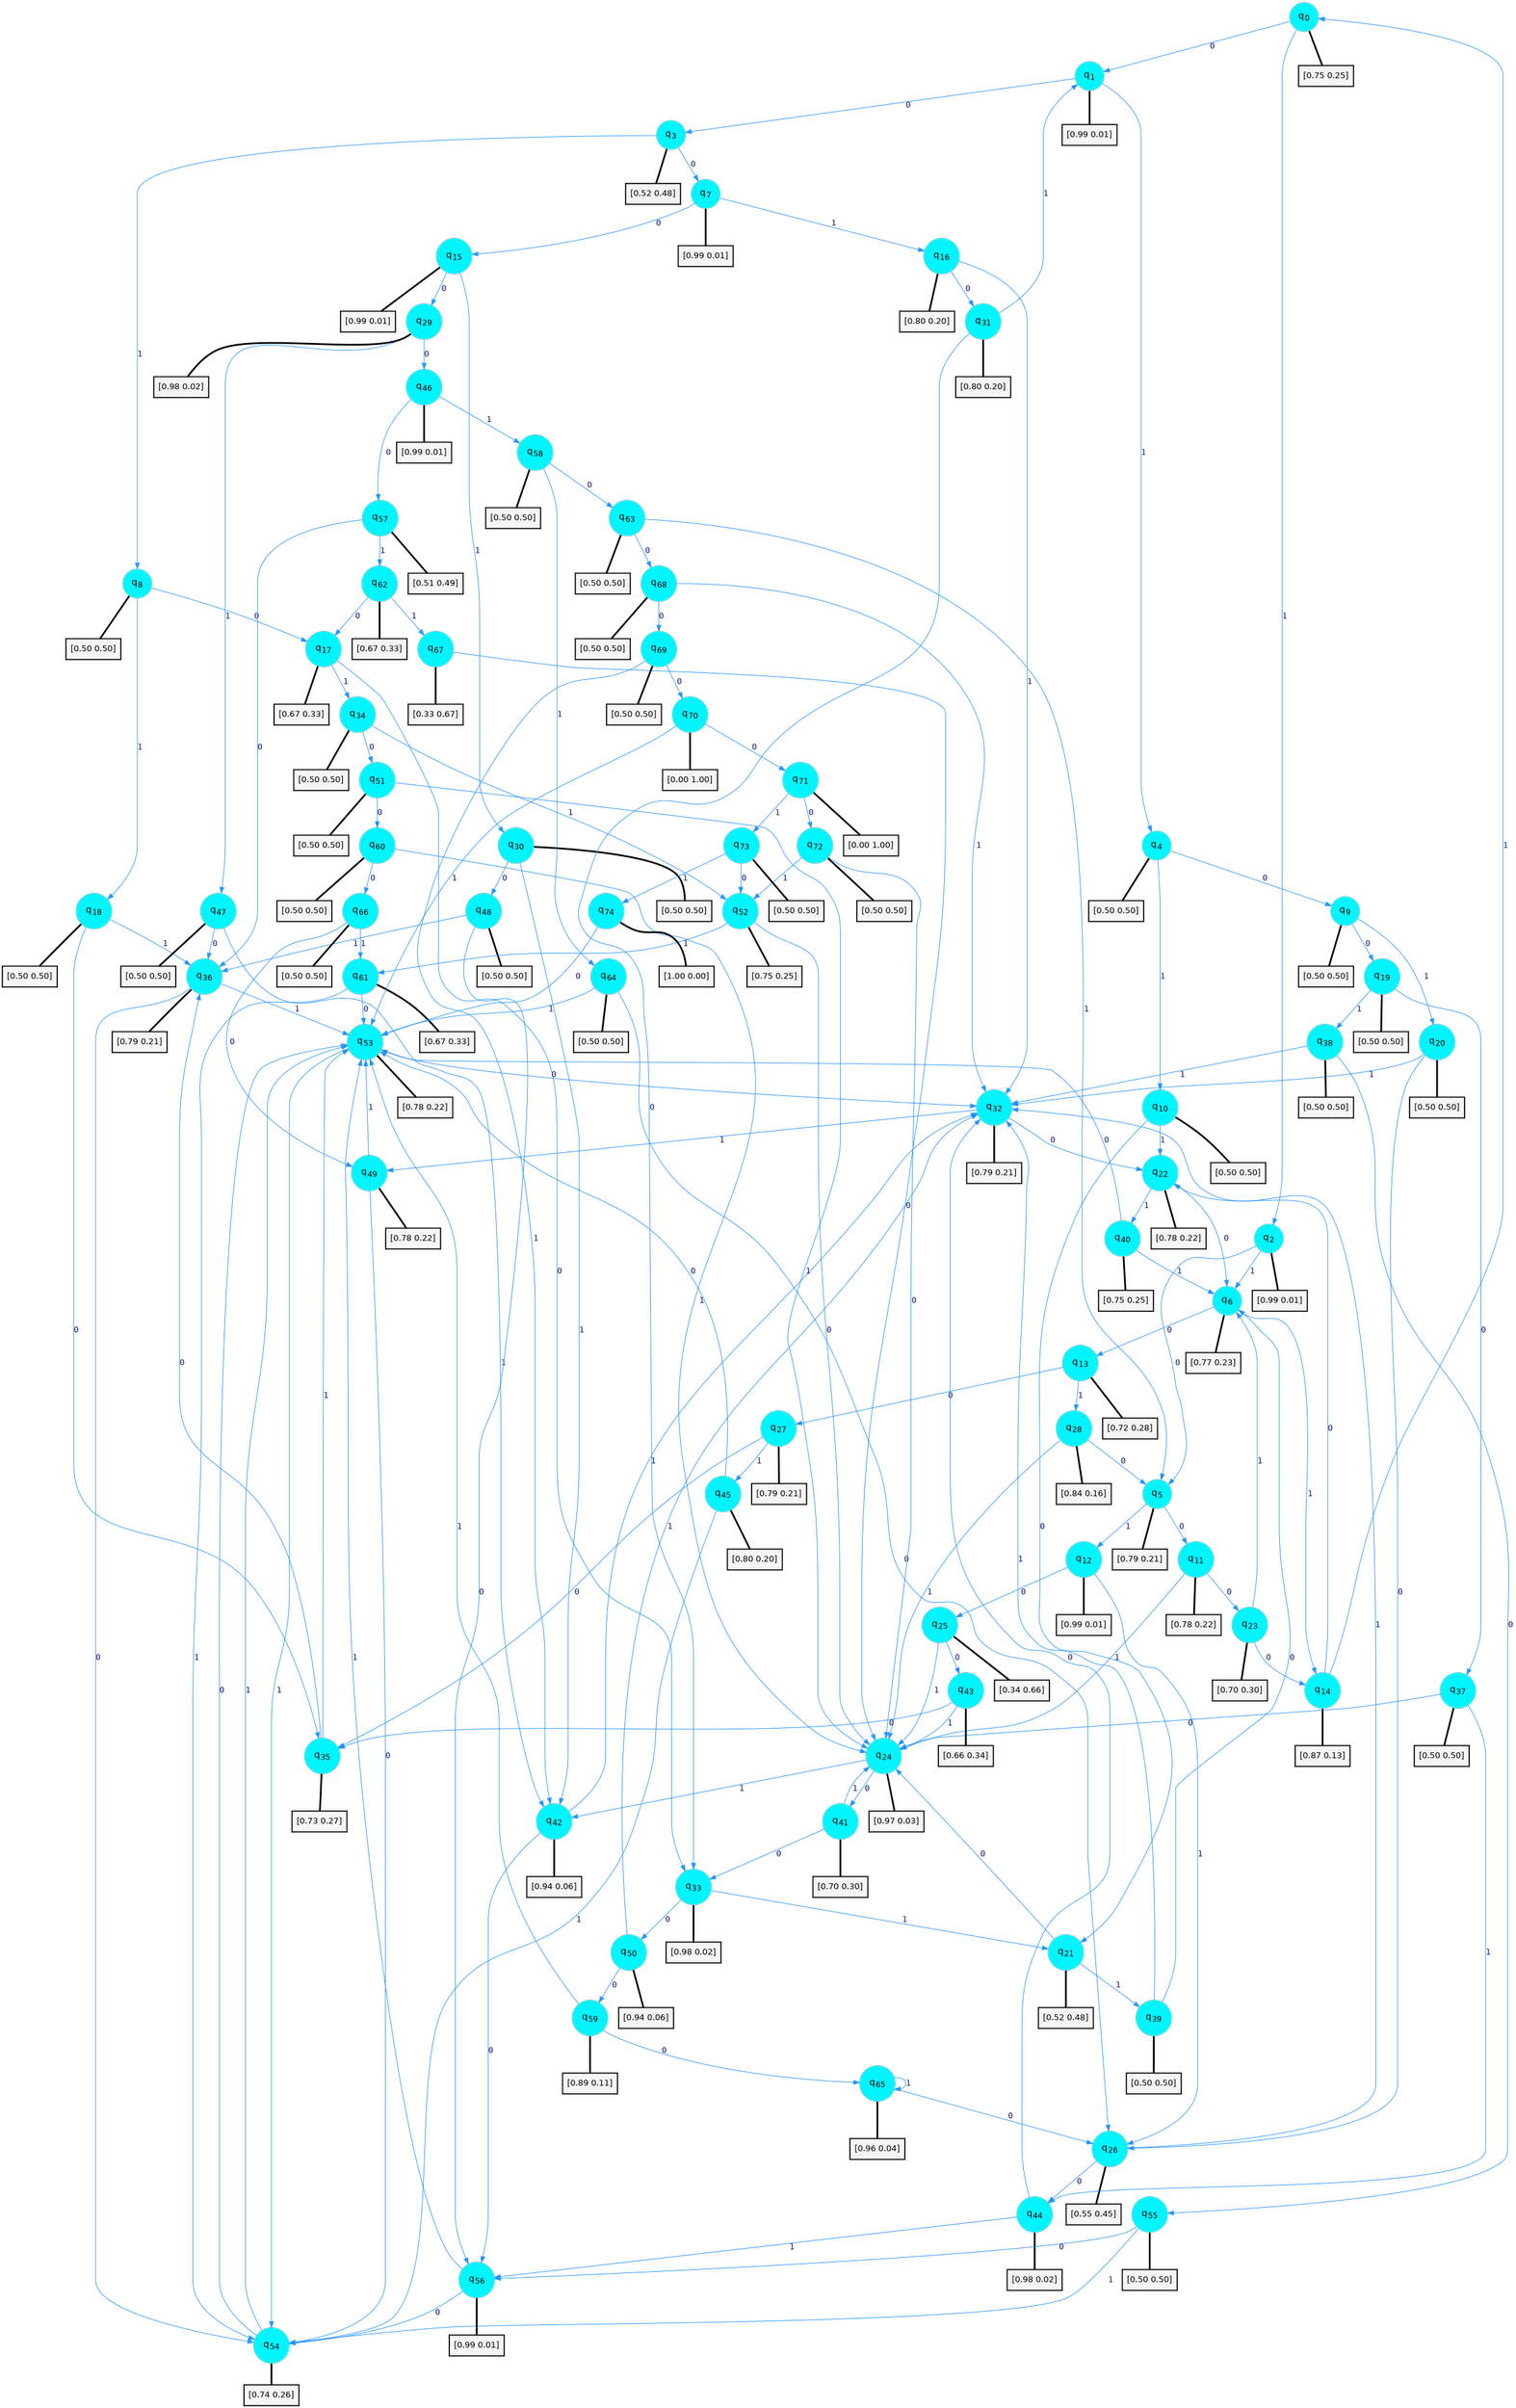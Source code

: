 digraph G {
graph [
bgcolor=transparent, dpi=300, rankdir=TD, size="40,25"];
node [
color=gray, fillcolor=turquoise1, fontcolor=black, fontname=Helvetica, fontsize=16, fontweight=bold, shape=circle, style=filled];
edge [
arrowsize=1, color=dodgerblue1, fontcolor=midnightblue, fontname=courier, fontweight=bold, penwidth=1, style=solid, weight=20];
0[label=<q<SUB>0</SUB>>];
1[label=<q<SUB>1</SUB>>];
2[label=<q<SUB>2</SUB>>];
3[label=<q<SUB>3</SUB>>];
4[label=<q<SUB>4</SUB>>];
5[label=<q<SUB>5</SUB>>];
6[label=<q<SUB>6</SUB>>];
7[label=<q<SUB>7</SUB>>];
8[label=<q<SUB>8</SUB>>];
9[label=<q<SUB>9</SUB>>];
10[label=<q<SUB>10</SUB>>];
11[label=<q<SUB>11</SUB>>];
12[label=<q<SUB>12</SUB>>];
13[label=<q<SUB>13</SUB>>];
14[label=<q<SUB>14</SUB>>];
15[label=<q<SUB>15</SUB>>];
16[label=<q<SUB>16</SUB>>];
17[label=<q<SUB>17</SUB>>];
18[label=<q<SUB>18</SUB>>];
19[label=<q<SUB>19</SUB>>];
20[label=<q<SUB>20</SUB>>];
21[label=<q<SUB>21</SUB>>];
22[label=<q<SUB>22</SUB>>];
23[label=<q<SUB>23</SUB>>];
24[label=<q<SUB>24</SUB>>];
25[label=<q<SUB>25</SUB>>];
26[label=<q<SUB>26</SUB>>];
27[label=<q<SUB>27</SUB>>];
28[label=<q<SUB>28</SUB>>];
29[label=<q<SUB>29</SUB>>];
30[label=<q<SUB>30</SUB>>];
31[label=<q<SUB>31</SUB>>];
32[label=<q<SUB>32</SUB>>];
33[label=<q<SUB>33</SUB>>];
34[label=<q<SUB>34</SUB>>];
35[label=<q<SUB>35</SUB>>];
36[label=<q<SUB>36</SUB>>];
37[label=<q<SUB>37</SUB>>];
38[label=<q<SUB>38</SUB>>];
39[label=<q<SUB>39</SUB>>];
40[label=<q<SUB>40</SUB>>];
41[label=<q<SUB>41</SUB>>];
42[label=<q<SUB>42</SUB>>];
43[label=<q<SUB>43</SUB>>];
44[label=<q<SUB>44</SUB>>];
45[label=<q<SUB>45</SUB>>];
46[label=<q<SUB>46</SUB>>];
47[label=<q<SUB>47</SUB>>];
48[label=<q<SUB>48</SUB>>];
49[label=<q<SUB>49</SUB>>];
50[label=<q<SUB>50</SUB>>];
51[label=<q<SUB>51</SUB>>];
52[label=<q<SUB>52</SUB>>];
53[label=<q<SUB>53</SUB>>];
54[label=<q<SUB>54</SUB>>];
55[label=<q<SUB>55</SUB>>];
56[label=<q<SUB>56</SUB>>];
57[label=<q<SUB>57</SUB>>];
58[label=<q<SUB>58</SUB>>];
59[label=<q<SUB>59</SUB>>];
60[label=<q<SUB>60</SUB>>];
61[label=<q<SUB>61</SUB>>];
62[label=<q<SUB>62</SUB>>];
63[label=<q<SUB>63</SUB>>];
64[label=<q<SUB>64</SUB>>];
65[label=<q<SUB>65</SUB>>];
66[label=<q<SUB>66</SUB>>];
67[label=<q<SUB>67</SUB>>];
68[label=<q<SUB>68</SUB>>];
69[label=<q<SUB>69</SUB>>];
70[label=<q<SUB>70</SUB>>];
71[label=<q<SUB>71</SUB>>];
72[label=<q<SUB>72</SUB>>];
73[label=<q<SUB>73</SUB>>];
74[label=<q<SUB>74</SUB>>];
75[label="[0.75 0.25]", shape=box,fontcolor=black, fontname=Helvetica, fontsize=14, penwidth=2, fillcolor=whitesmoke,color=black];
76[label="[0.99 0.01]", shape=box,fontcolor=black, fontname=Helvetica, fontsize=14, penwidth=2, fillcolor=whitesmoke,color=black];
77[label="[0.99 0.01]", shape=box,fontcolor=black, fontname=Helvetica, fontsize=14, penwidth=2, fillcolor=whitesmoke,color=black];
78[label="[0.52 0.48]", shape=box,fontcolor=black, fontname=Helvetica, fontsize=14, penwidth=2, fillcolor=whitesmoke,color=black];
79[label="[0.50 0.50]", shape=box,fontcolor=black, fontname=Helvetica, fontsize=14, penwidth=2, fillcolor=whitesmoke,color=black];
80[label="[0.79 0.21]", shape=box,fontcolor=black, fontname=Helvetica, fontsize=14, penwidth=2, fillcolor=whitesmoke,color=black];
81[label="[0.77 0.23]", shape=box,fontcolor=black, fontname=Helvetica, fontsize=14, penwidth=2, fillcolor=whitesmoke,color=black];
82[label="[0.99 0.01]", shape=box,fontcolor=black, fontname=Helvetica, fontsize=14, penwidth=2, fillcolor=whitesmoke,color=black];
83[label="[0.50 0.50]", shape=box,fontcolor=black, fontname=Helvetica, fontsize=14, penwidth=2, fillcolor=whitesmoke,color=black];
84[label="[0.50 0.50]", shape=box,fontcolor=black, fontname=Helvetica, fontsize=14, penwidth=2, fillcolor=whitesmoke,color=black];
85[label="[0.50 0.50]", shape=box,fontcolor=black, fontname=Helvetica, fontsize=14, penwidth=2, fillcolor=whitesmoke,color=black];
86[label="[0.78 0.22]", shape=box,fontcolor=black, fontname=Helvetica, fontsize=14, penwidth=2, fillcolor=whitesmoke,color=black];
87[label="[0.99 0.01]", shape=box,fontcolor=black, fontname=Helvetica, fontsize=14, penwidth=2, fillcolor=whitesmoke,color=black];
88[label="[0.72 0.28]", shape=box,fontcolor=black, fontname=Helvetica, fontsize=14, penwidth=2, fillcolor=whitesmoke,color=black];
89[label="[0.87 0.13]", shape=box,fontcolor=black, fontname=Helvetica, fontsize=14, penwidth=2, fillcolor=whitesmoke,color=black];
90[label="[0.99 0.01]", shape=box,fontcolor=black, fontname=Helvetica, fontsize=14, penwidth=2, fillcolor=whitesmoke,color=black];
91[label="[0.80 0.20]", shape=box,fontcolor=black, fontname=Helvetica, fontsize=14, penwidth=2, fillcolor=whitesmoke,color=black];
92[label="[0.67 0.33]", shape=box,fontcolor=black, fontname=Helvetica, fontsize=14, penwidth=2, fillcolor=whitesmoke,color=black];
93[label="[0.50 0.50]", shape=box,fontcolor=black, fontname=Helvetica, fontsize=14, penwidth=2, fillcolor=whitesmoke,color=black];
94[label="[0.50 0.50]", shape=box,fontcolor=black, fontname=Helvetica, fontsize=14, penwidth=2, fillcolor=whitesmoke,color=black];
95[label="[0.50 0.50]", shape=box,fontcolor=black, fontname=Helvetica, fontsize=14, penwidth=2, fillcolor=whitesmoke,color=black];
96[label="[0.52 0.48]", shape=box,fontcolor=black, fontname=Helvetica, fontsize=14, penwidth=2, fillcolor=whitesmoke,color=black];
97[label="[0.78 0.22]", shape=box,fontcolor=black, fontname=Helvetica, fontsize=14, penwidth=2, fillcolor=whitesmoke,color=black];
98[label="[0.70 0.30]", shape=box,fontcolor=black, fontname=Helvetica, fontsize=14, penwidth=2, fillcolor=whitesmoke,color=black];
99[label="[0.97 0.03]", shape=box,fontcolor=black, fontname=Helvetica, fontsize=14, penwidth=2, fillcolor=whitesmoke,color=black];
100[label="[0.34 0.66]", shape=box,fontcolor=black, fontname=Helvetica, fontsize=14, penwidth=2, fillcolor=whitesmoke,color=black];
101[label="[0.55 0.45]", shape=box,fontcolor=black, fontname=Helvetica, fontsize=14, penwidth=2, fillcolor=whitesmoke,color=black];
102[label="[0.79 0.21]", shape=box,fontcolor=black, fontname=Helvetica, fontsize=14, penwidth=2, fillcolor=whitesmoke,color=black];
103[label="[0.84 0.16]", shape=box,fontcolor=black, fontname=Helvetica, fontsize=14, penwidth=2, fillcolor=whitesmoke,color=black];
104[label="[0.98 0.02]", shape=box,fontcolor=black, fontname=Helvetica, fontsize=14, penwidth=2, fillcolor=whitesmoke,color=black];
105[label="[0.50 0.50]", shape=box,fontcolor=black, fontname=Helvetica, fontsize=14, penwidth=2, fillcolor=whitesmoke,color=black];
106[label="[0.80 0.20]", shape=box,fontcolor=black, fontname=Helvetica, fontsize=14, penwidth=2, fillcolor=whitesmoke,color=black];
107[label="[0.79 0.21]", shape=box,fontcolor=black, fontname=Helvetica, fontsize=14, penwidth=2, fillcolor=whitesmoke,color=black];
108[label="[0.98 0.02]", shape=box,fontcolor=black, fontname=Helvetica, fontsize=14, penwidth=2, fillcolor=whitesmoke,color=black];
109[label="[0.50 0.50]", shape=box,fontcolor=black, fontname=Helvetica, fontsize=14, penwidth=2, fillcolor=whitesmoke,color=black];
110[label="[0.73 0.27]", shape=box,fontcolor=black, fontname=Helvetica, fontsize=14, penwidth=2, fillcolor=whitesmoke,color=black];
111[label="[0.79 0.21]", shape=box,fontcolor=black, fontname=Helvetica, fontsize=14, penwidth=2, fillcolor=whitesmoke,color=black];
112[label="[0.50 0.50]", shape=box,fontcolor=black, fontname=Helvetica, fontsize=14, penwidth=2, fillcolor=whitesmoke,color=black];
113[label="[0.50 0.50]", shape=box,fontcolor=black, fontname=Helvetica, fontsize=14, penwidth=2, fillcolor=whitesmoke,color=black];
114[label="[0.50 0.50]", shape=box,fontcolor=black, fontname=Helvetica, fontsize=14, penwidth=2, fillcolor=whitesmoke,color=black];
115[label="[0.75 0.25]", shape=box,fontcolor=black, fontname=Helvetica, fontsize=14, penwidth=2, fillcolor=whitesmoke,color=black];
116[label="[0.70 0.30]", shape=box,fontcolor=black, fontname=Helvetica, fontsize=14, penwidth=2, fillcolor=whitesmoke,color=black];
117[label="[0.94 0.06]", shape=box,fontcolor=black, fontname=Helvetica, fontsize=14, penwidth=2, fillcolor=whitesmoke,color=black];
118[label="[0.66 0.34]", shape=box,fontcolor=black, fontname=Helvetica, fontsize=14, penwidth=2, fillcolor=whitesmoke,color=black];
119[label="[0.98 0.02]", shape=box,fontcolor=black, fontname=Helvetica, fontsize=14, penwidth=2, fillcolor=whitesmoke,color=black];
120[label="[0.80 0.20]", shape=box,fontcolor=black, fontname=Helvetica, fontsize=14, penwidth=2, fillcolor=whitesmoke,color=black];
121[label="[0.99 0.01]", shape=box,fontcolor=black, fontname=Helvetica, fontsize=14, penwidth=2, fillcolor=whitesmoke,color=black];
122[label="[0.50 0.50]", shape=box,fontcolor=black, fontname=Helvetica, fontsize=14, penwidth=2, fillcolor=whitesmoke,color=black];
123[label="[0.50 0.50]", shape=box,fontcolor=black, fontname=Helvetica, fontsize=14, penwidth=2, fillcolor=whitesmoke,color=black];
124[label="[0.78 0.22]", shape=box,fontcolor=black, fontname=Helvetica, fontsize=14, penwidth=2, fillcolor=whitesmoke,color=black];
125[label="[0.94 0.06]", shape=box,fontcolor=black, fontname=Helvetica, fontsize=14, penwidth=2, fillcolor=whitesmoke,color=black];
126[label="[0.50 0.50]", shape=box,fontcolor=black, fontname=Helvetica, fontsize=14, penwidth=2, fillcolor=whitesmoke,color=black];
127[label="[0.75 0.25]", shape=box,fontcolor=black, fontname=Helvetica, fontsize=14, penwidth=2, fillcolor=whitesmoke,color=black];
128[label="[0.78 0.22]", shape=box,fontcolor=black, fontname=Helvetica, fontsize=14, penwidth=2, fillcolor=whitesmoke,color=black];
129[label="[0.74 0.26]", shape=box,fontcolor=black, fontname=Helvetica, fontsize=14, penwidth=2, fillcolor=whitesmoke,color=black];
130[label="[0.50 0.50]", shape=box,fontcolor=black, fontname=Helvetica, fontsize=14, penwidth=2, fillcolor=whitesmoke,color=black];
131[label="[0.99 0.01]", shape=box,fontcolor=black, fontname=Helvetica, fontsize=14, penwidth=2, fillcolor=whitesmoke,color=black];
132[label="[0.51 0.49]", shape=box,fontcolor=black, fontname=Helvetica, fontsize=14, penwidth=2, fillcolor=whitesmoke,color=black];
133[label="[0.50 0.50]", shape=box,fontcolor=black, fontname=Helvetica, fontsize=14, penwidth=2, fillcolor=whitesmoke,color=black];
134[label="[0.89 0.11]", shape=box,fontcolor=black, fontname=Helvetica, fontsize=14, penwidth=2, fillcolor=whitesmoke,color=black];
135[label="[0.50 0.50]", shape=box,fontcolor=black, fontname=Helvetica, fontsize=14, penwidth=2, fillcolor=whitesmoke,color=black];
136[label="[0.67 0.33]", shape=box,fontcolor=black, fontname=Helvetica, fontsize=14, penwidth=2, fillcolor=whitesmoke,color=black];
137[label="[0.67 0.33]", shape=box,fontcolor=black, fontname=Helvetica, fontsize=14, penwidth=2, fillcolor=whitesmoke,color=black];
138[label="[0.50 0.50]", shape=box,fontcolor=black, fontname=Helvetica, fontsize=14, penwidth=2, fillcolor=whitesmoke,color=black];
139[label="[0.50 0.50]", shape=box,fontcolor=black, fontname=Helvetica, fontsize=14, penwidth=2, fillcolor=whitesmoke,color=black];
140[label="[0.96 0.04]", shape=box,fontcolor=black, fontname=Helvetica, fontsize=14, penwidth=2, fillcolor=whitesmoke,color=black];
141[label="[0.50 0.50]", shape=box,fontcolor=black, fontname=Helvetica, fontsize=14, penwidth=2, fillcolor=whitesmoke,color=black];
142[label="[0.33 0.67]", shape=box,fontcolor=black, fontname=Helvetica, fontsize=14, penwidth=2, fillcolor=whitesmoke,color=black];
143[label="[0.50 0.50]", shape=box,fontcolor=black, fontname=Helvetica, fontsize=14, penwidth=2, fillcolor=whitesmoke,color=black];
144[label="[0.50 0.50]", shape=box,fontcolor=black, fontname=Helvetica, fontsize=14, penwidth=2, fillcolor=whitesmoke,color=black];
145[label="[0.00 1.00]", shape=box,fontcolor=black, fontname=Helvetica, fontsize=14, penwidth=2, fillcolor=whitesmoke,color=black];
146[label="[0.00 1.00]", shape=box,fontcolor=black, fontname=Helvetica, fontsize=14, penwidth=2, fillcolor=whitesmoke,color=black];
147[label="[0.50 0.50]", shape=box,fontcolor=black, fontname=Helvetica, fontsize=14, penwidth=2, fillcolor=whitesmoke,color=black];
148[label="[0.50 0.50]", shape=box,fontcolor=black, fontname=Helvetica, fontsize=14, penwidth=2, fillcolor=whitesmoke,color=black];
149[label="[1.00 0.00]", shape=box,fontcolor=black, fontname=Helvetica, fontsize=14, penwidth=2, fillcolor=whitesmoke,color=black];
0->1 [label=0];
0->2 [label=1];
0->75 [arrowhead=none, penwidth=3,color=black];
1->3 [label=0];
1->4 [label=1];
1->76 [arrowhead=none, penwidth=3,color=black];
2->5 [label=0];
2->6 [label=1];
2->77 [arrowhead=none, penwidth=3,color=black];
3->7 [label=0];
3->8 [label=1];
3->78 [arrowhead=none, penwidth=3,color=black];
4->9 [label=0];
4->10 [label=1];
4->79 [arrowhead=none, penwidth=3,color=black];
5->11 [label=0];
5->12 [label=1];
5->80 [arrowhead=none, penwidth=3,color=black];
6->13 [label=0];
6->14 [label=1];
6->81 [arrowhead=none, penwidth=3,color=black];
7->15 [label=0];
7->16 [label=1];
7->82 [arrowhead=none, penwidth=3,color=black];
8->17 [label=0];
8->18 [label=1];
8->83 [arrowhead=none, penwidth=3,color=black];
9->19 [label=0];
9->20 [label=1];
9->84 [arrowhead=none, penwidth=3,color=black];
10->21 [label=0];
10->22 [label=1];
10->85 [arrowhead=none, penwidth=3,color=black];
11->23 [label=0];
11->24 [label=1];
11->86 [arrowhead=none, penwidth=3,color=black];
12->25 [label=0];
12->26 [label=1];
12->87 [arrowhead=none, penwidth=3,color=black];
13->27 [label=0];
13->28 [label=1];
13->88 [arrowhead=none, penwidth=3,color=black];
14->22 [label=0];
14->0 [label=1];
14->89 [arrowhead=none, penwidth=3,color=black];
15->29 [label=0];
15->30 [label=1];
15->90 [arrowhead=none, penwidth=3,color=black];
16->31 [label=0];
16->32 [label=1];
16->91 [arrowhead=none, penwidth=3,color=black];
17->33 [label=0];
17->34 [label=1];
17->92 [arrowhead=none, penwidth=3,color=black];
18->35 [label=0];
18->36 [label=1];
18->93 [arrowhead=none, penwidth=3,color=black];
19->37 [label=0];
19->38 [label=1];
19->94 [arrowhead=none, penwidth=3,color=black];
20->26 [label=0];
20->32 [label=1];
20->95 [arrowhead=none, penwidth=3,color=black];
21->24 [label=0];
21->39 [label=1];
21->96 [arrowhead=none, penwidth=3,color=black];
22->6 [label=0];
22->40 [label=1];
22->97 [arrowhead=none, penwidth=3,color=black];
23->14 [label=0];
23->6 [label=1];
23->98 [arrowhead=none, penwidth=3,color=black];
24->41 [label=0];
24->42 [label=1];
24->99 [arrowhead=none, penwidth=3,color=black];
25->43 [label=0];
25->24 [label=1];
25->100 [arrowhead=none, penwidth=3,color=black];
26->44 [label=0];
26->32 [label=1];
26->101 [arrowhead=none, penwidth=3,color=black];
27->35 [label=0];
27->45 [label=1];
27->102 [arrowhead=none, penwidth=3,color=black];
28->5 [label=0];
28->24 [label=1];
28->103 [arrowhead=none, penwidth=3,color=black];
29->46 [label=0];
29->47 [label=1];
29->104 [arrowhead=none, penwidth=3,color=black];
30->48 [label=0];
30->42 [label=1];
30->105 [arrowhead=none, penwidth=3,color=black];
31->33 [label=0];
31->1 [label=1];
31->106 [arrowhead=none, penwidth=3,color=black];
32->22 [label=0];
32->49 [label=1];
32->107 [arrowhead=none, penwidth=3,color=black];
33->50 [label=0];
33->21 [label=1];
33->108 [arrowhead=none, penwidth=3,color=black];
34->51 [label=0];
34->52 [label=1];
34->109 [arrowhead=none, penwidth=3,color=black];
35->36 [label=0];
35->53 [label=1];
35->110 [arrowhead=none, penwidth=3,color=black];
36->54 [label=0];
36->53 [label=1];
36->111 [arrowhead=none, penwidth=3,color=black];
37->24 [label=0];
37->44 [label=1];
37->112 [arrowhead=none, penwidth=3,color=black];
38->55 [label=0];
38->32 [label=1];
38->113 [arrowhead=none, penwidth=3,color=black];
39->6 [label=0];
39->32 [label=1];
39->114 [arrowhead=none, penwidth=3,color=black];
40->53 [label=0];
40->6 [label=1];
40->115 [arrowhead=none, penwidth=3,color=black];
41->33 [label=0];
41->24 [label=1];
41->116 [arrowhead=none, penwidth=3,color=black];
42->56 [label=0];
42->32 [label=1];
42->117 [arrowhead=none, penwidth=3,color=black];
43->35 [label=0];
43->24 [label=1];
43->118 [arrowhead=none, penwidth=3,color=black];
44->32 [label=0];
44->56 [label=1];
44->119 [arrowhead=none, penwidth=3,color=black];
45->53 [label=0];
45->54 [label=1];
45->120 [arrowhead=none, penwidth=3,color=black];
46->57 [label=0];
46->58 [label=1];
46->121 [arrowhead=none, penwidth=3,color=black];
47->36 [label=0];
47->42 [label=1];
47->122 [arrowhead=none, penwidth=3,color=black];
48->56 [label=0];
48->36 [label=1];
48->123 [arrowhead=none, penwidth=3,color=black];
49->54 [label=0];
49->53 [label=1];
49->124 [arrowhead=none, penwidth=3,color=black];
50->59 [label=0];
50->32 [label=1];
50->125 [arrowhead=none, penwidth=3,color=black];
51->60 [label=0];
51->24 [label=1];
51->126 [arrowhead=none, penwidth=3,color=black];
52->24 [label=0];
52->61 [label=1];
52->127 [arrowhead=none, penwidth=3,color=black];
53->32 [label=0];
53->54 [label=1];
53->128 [arrowhead=none, penwidth=3,color=black];
54->53 [label=0];
54->53 [label=1];
54->129 [arrowhead=none, penwidth=3,color=black];
55->56 [label=0];
55->54 [label=1];
55->130 [arrowhead=none, penwidth=3,color=black];
56->54 [label=0];
56->53 [label=1];
56->131 [arrowhead=none, penwidth=3,color=black];
57->36 [label=0];
57->62 [label=1];
57->132 [arrowhead=none, penwidth=3,color=black];
58->63 [label=0];
58->64 [label=1];
58->133 [arrowhead=none, penwidth=3,color=black];
59->65 [label=0];
59->53 [label=1];
59->134 [arrowhead=none, penwidth=3,color=black];
60->66 [label=0];
60->24 [label=1];
60->135 [arrowhead=none, penwidth=3,color=black];
61->53 [label=0];
61->54 [label=1];
61->136 [arrowhead=none, penwidth=3,color=black];
62->17 [label=0];
62->67 [label=1];
62->137 [arrowhead=none, penwidth=3,color=black];
63->68 [label=0];
63->5 [label=1];
63->138 [arrowhead=none, penwidth=3,color=black];
64->26 [label=0];
64->53 [label=1];
64->139 [arrowhead=none, penwidth=3,color=black];
65->26 [label=0];
65->65 [label=1];
65->140 [arrowhead=none, penwidth=3,color=black];
66->49 [label=0];
66->61 [label=1];
66->141 [arrowhead=none, penwidth=3,color=black];
67->24 [label=0];
67->142 [arrowhead=none, penwidth=3,color=black];
68->69 [label=0];
68->32 [label=1];
68->143 [arrowhead=none, penwidth=3,color=black];
69->70 [label=0];
69->42 [label=1];
69->144 [arrowhead=none, penwidth=3,color=black];
70->71 [label=0];
70->53 [label=1];
70->145 [arrowhead=none, penwidth=3,color=black];
71->72 [label=0];
71->73 [label=1];
71->146 [arrowhead=none, penwidth=3,color=black];
72->24 [label=0];
72->52 [label=1];
72->147 [arrowhead=none, penwidth=3,color=black];
73->52 [label=0];
73->74 [label=1];
73->148 [arrowhead=none, penwidth=3,color=black];
74->53 [label=0];
74->149 [arrowhead=none, penwidth=3,color=black];
}
